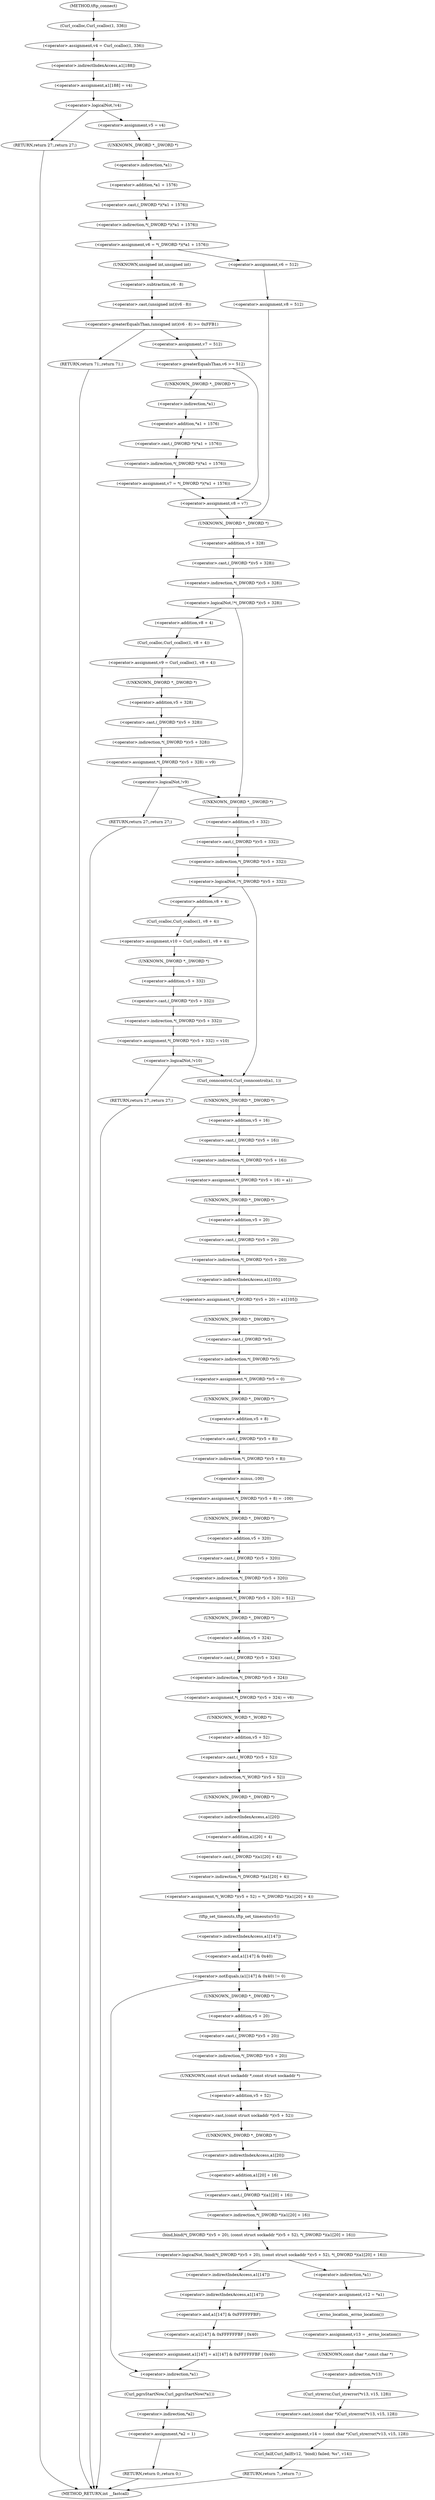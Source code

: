 digraph tftp_connect {  
"1000127" [label = "(<operator>.assignment,v4 = Curl_ccalloc(1, 336))" ]
"1000129" [label = "(Curl_ccalloc,Curl_ccalloc(1, 336))" ]
"1000132" [label = "(<operator>.assignment,a1[188] = v4)" ]
"1000133" [label = "(<operator>.indirectIndexAccess,a1[188])" ]
"1000138" [label = "(<operator>.logicalNot,!v4)" ]
"1000140" [label = "(RETURN,return 27;,return 27;)" ]
"1000142" [label = "(<operator>.assignment,v5 = v4)" ]
"1000145" [label = "(<operator>.assignment,v6 = *(_DWORD *)(*a1 + 1576))" ]
"1000147" [label = "(<operator>.indirection,*(_DWORD *)(*a1 + 1576))" ]
"1000148" [label = "(<operator>.cast,(_DWORD *)(*a1 + 1576))" ]
"1000149" [label = "(UNKNOWN,_DWORD *,_DWORD *)" ]
"1000150" [label = "(<operator>.addition,*a1 + 1576)" ]
"1000151" [label = "(<operator>.indirection,*a1)" ]
"1000158" [label = "(<operator>.greaterEqualsThan,(unsigned int)(v6 - 8) >= 0xFFB1)" ]
"1000159" [label = "(<operator>.cast,(unsigned int)(v6 - 8))" ]
"1000160" [label = "(UNKNOWN,unsigned int,unsigned int)" ]
"1000161" [label = "(<operator>.subtraction,v6 - 8)" ]
"1000165" [label = "(RETURN,return 71;,return 71;)" ]
"1000167" [label = "(<operator>.assignment,v7 = 512)" ]
"1000171" [label = "(<operator>.greaterEqualsThan,v6 >= 512)" ]
"1000174" [label = "(<operator>.assignment,v7 = *(_DWORD *)(*a1 + 1576))" ]
"1000176" [label = "(<operator>.indirection,*(_DWORD *)(*a1 + 1576))" ]
"1000177" [label = "(<operator>.cast,(_DWORD *)(*a1 + 1576))" ]
"1000178" [label = "(UNKNOWN,_DWORD *,_DWORD *)" ]
"1000179" [label = "(<operator>.addition,*a1 + 1576)" ]
"1000180" [label = "(<operator>.indirection,*a1)" ]
"1000183" [label = "(<operator>.assignment,v8 = v7)" ]
"1000188" [label = "(<operator>.assignment,v6 = 512)" ]
"1000191" [label = "(<operator>.assignment,v8 = 512)" ]
"1000195" [label = "(<operator>.logicalNot,!*(_DWORD *)(v5 + 328))" ]
"1000196" [label = "(<operator>.indirection,*(_DWORD *)(v5 + 328))" ]
"1000197" [label = "(<operator>.cast,(_DWORD *)(v5 + 328))" ]
"1000198" [label = "(UNKNOWN,_DWORD *,_DWORD *)" ]
"1000199" [label = "(<operator>.addition,v5 + 328)" ]
"1000203" [label = "(<operator>.assignment,v9 = Curl_ccalloc(1, v8 + 4))" ]
"1000205" [label = "(Curl_ccalloc,Curl_ccalloc(1, v8 + 4))" ]
"1000207" [label = "(<operator>.addition,v8 + 4)" ]
"1000210" [label = "(<operator>.assignment,*(_DWORD *)(v5 + 328) = v9)" ]
"1000211" [label = "(<operator>.indirection,*(_DWORD *)(v5 + 328))" ]
"1000212" [label = "(<operator>.cast,(_DWORD *)(v5 + 328))" ]
"1000213" [label = "(UNKNOWN,_DWORD *,_DWORD *)" ]
"1000214" [label = "(<operator>.addition,v5 + 328)" ]
"1000219" [label = "(<operator>.logicalNot,!v9)" ]
"1000221" [label = "(RETURN,return 27;,return 27;)" ]
"1000224" [label = "(<operator>.logicalNot,!*(_DWORD *)(v5 + 332))" ]
"1000225" [label = "(<operator>.indirection,*(_DWORD *)(v5 + 332))" ]
"1000226" [label = "(<operator>.cast,(_DWORD *)(v5 + 332))" ]
"1000227" [label = "(UNKNOWN,_DWORD *,_DWORD *)" ]
"1000228" [label = "(<operator>.addition,v5 + 332)" ]
"1000232" [label = "(<operator>.assignment,v10 = Curl_ccalloc(1, v8 + 4))" ]
"1000234" [label = "(Curl_ccalloc,Curl_ccalloc(1, v8 + 4))" ]
"1000236" [label = "(<operator>.addition,v8 + 4)" ]
"1000239" [label = "(<operator>.assignment,*(_DWORD *)(v5 + 332) = v10)" ]
"1000240" [label = "(<operator>.indirection,*(_DWORD *)(v5 + 332))" ]
"1000241" [label = "(<operator>.cast,(_DWORD *)(v5 + 332))" ]
"1000242" [label = "(UNKNOWN,_DWORD *,_DWORD *)" ]
"1000243" [label = "(<operator>.addition,v5 + 332)" ]
"1000248" [label = "(<operator>.logicalNot,!v10)" ]
"1000250" [label = "(RETURN,return 27;,return 27;)" ]
"1000252" [label = "(Curl_conncontrol,Curl_conncontrol(a1, 1))" ]
"1000255" [label = "(<operator>.assignment,*(_DWORD *)(v5 + 16) = a1)" ]
"1000256" [label = "(<operator>.indirection,*(_DWORD *)(v5 + 16))" ]
"1000257" [label = "(<operator>.cast,(_DWORD *)(v5 + 16))" ]
"1000258" [label = "(UNKNOWN,_DWORD *,_DWORD *)" ]
"1000259" [label = "(<operator>.addition,v5 + 16)" ]
"1000263" [label = "(<operator>.assignment,*(_DWORD *)(v5 + 20) = a1[105])" ]
"1000264" [label = "(<operator>.indirection,*(_DWORD *)(v5 + 20))" ]
"1000265" [label = "(<operator>.cast,(_DWORD *)(v5 + 20))" ]
"1000266" [label = "(UNKNOWN,_DWORD *,_DWORD *)" ]
"1000267" [label = "(<operator>.addition,v5 + 20)" ]
"1000270" [label = "(<operator>.indirectIndexAccess,a1[105])" ]
"1000273" [label = "(<operator>.assignment,*(_DWORD *)v5 = 0)" ]
"1000274" [label = "(<operator>.indirection,*(_DWORD *)v5)" ]
"1000275" [label = "(<operator>.cast,(_DWORD *)v5)" ]
"1000276" [label = "(UNKNOWN,_DWORD *,_DWORD *)" ]
"1000279" [label = "(<operator>.assignment,*(_DWORD *)(v5 + 8) = -100)" ]
"1000280" [label = "(<operator>.indirection,*(_DWORD *)(v5 + 8))" ]
"1000281" [label = "(<operator>.cast,(_DWORD *)(v5 + 8))" ]
"1000282" [label = "(UNKNOWN,_DWORD *,_DWORD *)" ]
"1000283" [label = "(<operator>.addition,v5 + 8)" ]
"1000286" [label = "(<operator>.minus,-100)" ]
"1000288" [label = "(<operator>.assignment,*(_DWORD *)(v5 + 320) = 512)" ]
"1000289" [label = "(<operator>.indirection,*(_DWORD *)(v5 + 320))" ]
"1000290" [label = "(<operator>.cast,(_DWORD *)(v5 + 320))" ]
"1000291" [label = "(UNKNOWN,_DWORD *,_DWORD *)" ]
"1000292" [label = "(<operator>.addition,v5 + 320)" ]
"1000296" [label = "(<operator>.assignment,*(_DWORD *)(v5 + 324) = v6)" ]
"1000297" [label = "(<operator>.indirection,*(_DWORD *)(v5 + 324))" ]
"1000298" [label = "(<operator>.cast,(_DWORD *)(v5 + 324))" ]
"1000299" [label = "(UNKNOWN,_DWORD *,_DWORD *)" ]
"1000300" [label = "(<operator>.addition,v5 + 324)" ]
"1000304" [label = "(<operator>.assignment,*(_WORD *)(v5 + 52) = *(_DWORD *)(a1[20] + 4))" ]
"1000305" [label = "(<operator>.indirection,*(_WORD *)(v5 + 52))" ]
"1000306" [label = "(<operator>.cast,(_WORD *)(v5 + 52))" ]
"1000307" [label = "(UNKNOWN,_WORD *,_WORD *)" ]
"1000308" [label = "(<operator>.addition,v5 + 52)" ]
"1000311" [label = "(<operator>.indirection,*(_DWORD *)(a1[20] + 4))" ]
"1000312" [label = "(<operator>.cast,(_DWORD *)(a1[20] + 4))" ]
"1000313" [label = "(UNKNOWN,_DWORD *,_DWORD *)" ]
"1000314" [label = "(<operator>.addition,a1[20] + 4)" ]
"1000315" [label = "(<operator>.indirectIndexAccess,a1[20])" ]
"1000319" [label = "(tftp_set_timeouts,tftp_set_timeouts(v5))" ]
"1000322" [label = "(<operator>.notEquals,(a1[147] & 0x40) != 0)" ]
"1000323" [label = "(<operator>.and,a1[147] & 0x40)" ]
"1000324" [label = "(<operator>.indirectIndexAccess,a1[147])" ]
"1000331" [label = "(Curl_pgrsStartNow,Curl_pgrsStartNow(*a1))" ]
"1000332" [label = "(<operator>.indirection,*a1)" ]
"1000334" [label = "(<operator>.assignment,*a2 = 1)" ]
"1000335" [label = "(<operator>.indirection,*a2)" ]
"1000338" [label = "(RETURN,return 0;,return 0;)" ]
"1000341" [label = "(<operator>.logicalNot,!bind(*(_DWORD *)(v5 + 20), (const struct sockaddr *)(v5 + 52), *(_DWORD *)(a1[20] + 16)))" ]
"1000342" [label = "(bind,bind(*(_DWORD *)(v5 + 20), (const struct sockaddr *)(v5 + 52), *(_DWORD *)(a1[20] + 16)))" ]
"1000343" [label = "(<operator>.indirection,*(_DWORD *)(v5 + 20))" ]
"1000344" [label = "(<operator>.cast,(_DWORD *)(v5 + 20))" ]
"1000345" [label = "(UNKNOWN,_DWORD *,_DWORD *)" ]
"1000346" [label = "(<operator>.addition,v5 + 20)" ]
"1000349" [label = "(<operator>.cast,(const struct sockaddr *)(v5 + 52))" ]
"1000350" [label = "(UNKNOWN,const struct sockaddr *,const struct sockaddr *)" ]
"1000351" [label = "(<operator>.addition,v5 + 52)" ]
"1000354" [label = "(<operator>.indirection,*(_DWORD *)(a1[20] + 16))" ]
"1000355" [label = "(<operator>.cast,(_DWORD *)(a1[20] + 16))" ]
"1000356" [label = "(UNKNOWN,_DWORD *,_DWORD *)" ]
"1000357" [label = "(<operator>.addition,a1[20] + 16)" ]
"1000358" [label = "(<operator>.indirectIndexAccess,a1[20])" ]
"1000363" [label = "(<operator>.assignment,a1[147] = a1[147] & 0xFFFFFFBF | 0x40)" ]
"1000364" [label = "(<operator>.indirectIndexAccess,a1[147])" ]
"1000367" [label = "(<operator>.or,a1[147] & 0xFFFFFFBF | 0x40)" ]
"1000368" [label = "(<operator>.and,a1[147] & 0xFFFFFFBF)" ]
"1000369" [label = "(<operator>.indirectIndexAccess,a1[147])" ]
"1000375" [label = "(<operator>.assignment,v12 = *a1)" ]
"1000377" [label = "(<operator>.indirection,*a1)" ]
"1000379" [label = "(<operator>.assignment,v13 = _errno_location())" ]
"1000381" [label = "(_errno_location,_errno_location())" ]
"1000382" [label = "(<operator>.assignment,v14 = (const char *)Curl_strerror(*v13, v15, 128))" ]
"1000384" [label = "(<operator>.cast,(const char *)Curl_strerror(*v13, v15, 128))" ]
"1000385" [label = "(UNKNOWN,const char *,const char *)" ]
"1000386" [label = "(Curl_strerror,Curl_strerror(*v13, v15, 128))" ]
"1000387" [label = "(<operator>.indirection,*v13)" ]
"1000391" [label = "(Curl_failf,Curl_failf(v12, \"bind() failed; %s\", v14))" ]
"1000395" [label = "(RETURN,return 7;,return 7;)" ]
"1000112" [label = "(METHOD,tftp_connect)" ]
"1000397" [label = "(METHOD_RETURN,int __fastcall)" ]
  "1000127" -> "1000133" 
  "1000129" -> "1000127" 
  "1000132" -> "1000138" 
  "1000133" -> "1000132" 
  "1000138" -> "1000140" 
  "1000138" -> "1000142" 
  "1000140" -> "1000397" 
  "1000142" -> "1000149" 
  "1000145" -> "1000160" 
  "1000145" -> "1000188" 
  "1000147" -> "1000145" 
  "1000148" -> "1000147" 
  "1000149" -> "1000151" 
  "1000150" -> "1000148" 
  "1000151" -> "1000150" 
  "1000158" -> "1000165" 
  "1000158" -> "1000167" 
  "1000159" -> "1000158" 
  "1000160" -> "1000161" 
  "1000161" -> "1000159" 
  "1000165" -> "1000397" 
  "1000167" -> "1000171" 
  "1000171" -> "1000178" 
  "1000171" -> "1000183" 
  "1000174" -> "1000183" 
  "1000176" -> "1000174" 
  "1000177" -> "1000176" 
  "1000178" -> "1000180" 
  "1000179" -> "1000177" 
  "1000180" -> "1000179" 
  "1000183" -> "1000198" 
  "1000188" -> "1000191" 
  "1000191" -> "1000198" 
  "1000195" -> "1000227" 
  "1000195" -> "1000207" 
  "1000196" -> "1000195" 
  "1000197" -> "1000196" 
  "1000198" -> "1000199" 
  "1000199" -> "1000197" 
  "1000203" -> "1000213" 
  "1000205" -> "1000203" 
  "1000207" -> "1000205" 
  "1000210" -> "1000219" 
  "1000211" -> "1000210" 
  "1000212" -> "1000211" 
  "1000213" -> "1000214" 
  "1000214" -> "1000212" 
  "1000219" -> "1000227" 
  "1000219" -> "1000221" 
  "1000221" -> "1000397" 
  "1000224" -> "1000236" 
  "1000224" -> "1000252" 
  "1000225" -> "1000224" 
  "1000226" -> "1000225" 
  "1000227" -> "1000228" 
  "1000228" -> "1000226" 
  "1000232" -> "1000242" 
  "1000234" -> "1000232" 
  "1000236" -> "1000234" 
  "1000239" -> "1000248" 
  "1000240" -> "1000239" 
  "1000241" -> "1000240" 
  "1000242" -> "1000243" 
  "1000243" -> "1000241" 
  "1000248" -> "1000250" 
  "1000248" -> "1000252" 
  "1000250" -> "1000397" 
  "1000252" -> "1000258" 
  "1000255" -> "1000266" 
  "1000256" -> "1000255" 
  "1000257" -> "1000256" 
  "1000258" -> "1000259" 
  "1000259" -> "1000257" 
  "1000263" -> "1000276" 
  "1000264" -> "1000270" 
  "1000265" -> "1000264" 
  "1000266" -> "1000267" 
  "1000267" -> "1000265" 
  "1000270" -> "1000263" 
  "1000273" -> "1000282" 
  "1000274" -> "1000273" 
  "1000275" -> "1000274" 
  "1000276" -> "1000275" 
  "1000279" -> "1000291" 
  "1000280" -> "1000286" 
  "1000281" -> "1000280" 
  "1000282" -> "1000283" 
  "1000283" -> "1000281" 
  "1000286" -> "1000279" 
  "1000288" -> "1000299" 
  "1000289" -> "1000288" 
  "1000290" -> "1000289" 
  "1000291" -> "1000292" 
  "1000292" -> "1000290" 
  "1000296" -> "1000307" 
  "1000297" -> "1000296" 
  "1000298" -> "1000297" 
  "1000299" -> "1000300" 
  "1000300" -> "1000298" 
  "1000304" -> "1000319" 
  "1000305" -> "1000313" 
  "1000306" -> "1000305" 
  "1000307" -> "1000308" 
  "1000308" -> "1000306" 
  "1000311" -> "1000304" 
  "1000312" -> "1000311" 
  "1000313" -> "1000315" 
  "1000314" -> "1000312" 
  "1000315" -> "1000314" 
  "1000319" -> "1000324" 
  "1000322" -> "1000345" 
  "1000322" -> "1000332" 
  "1000323" -> "1000322" 
  "1000324" -> "1000323" 
  "1000331" -> "1000335" 
  "1000332" -> "1000331" 
  "1000334" -> "1000338" 
  "1000335" -> "1000334" 
  "1000338" -> "1000397" 
  "1000341" -> "1000364" 
  "1000341" -> "1000377" 
  "1000342" -> "1000341" 
  "1000343" -> "1000350" 
  "1000344" -> "1000343" 
  "1000345" -> "1000346" 
  "1000346" -> "1000344" 
  "1000349" -> "1000356" 
  "1000350" -> "1000351" 
  "1000351" -> "1000349" 
  "1000354" -> "1000342" 
  "1000355" -> "1000354" 
  "1000356" -> "1000358" 
  "1000357" -> "1000355" 
  "1000358" -> "1000357" 
  "1000363" -> "1000332" 
  "1000364" -> "1000369" 
  "1000367" -> "1000363" 
  "1000368" -> "1000367" 
  "1000369" -> "1000368" 
  "1000375" -> "1000381" 
  "1000377" -> "1000375" 
  "1000379" -> "1000385" 
  "1000381" -> "1000379" 
  "1000382" -> "1000391" 
  "1000384" -> "1000382" 
  "1000385" -> "1000387" 
  "1000386" -> "1000384" 
  "1000387" -> "1000386" 
  "1000391" -> "1000395" 
  "1000395" -> "1000397" 
  "1000112" -> "1000129" 
}
